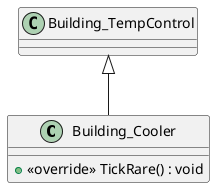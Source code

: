 @startuml
class Building_Cooler {
    + <<override>> TickRare() : void
}
Building_TempControl <|-- Building_Cooler
@enduml
